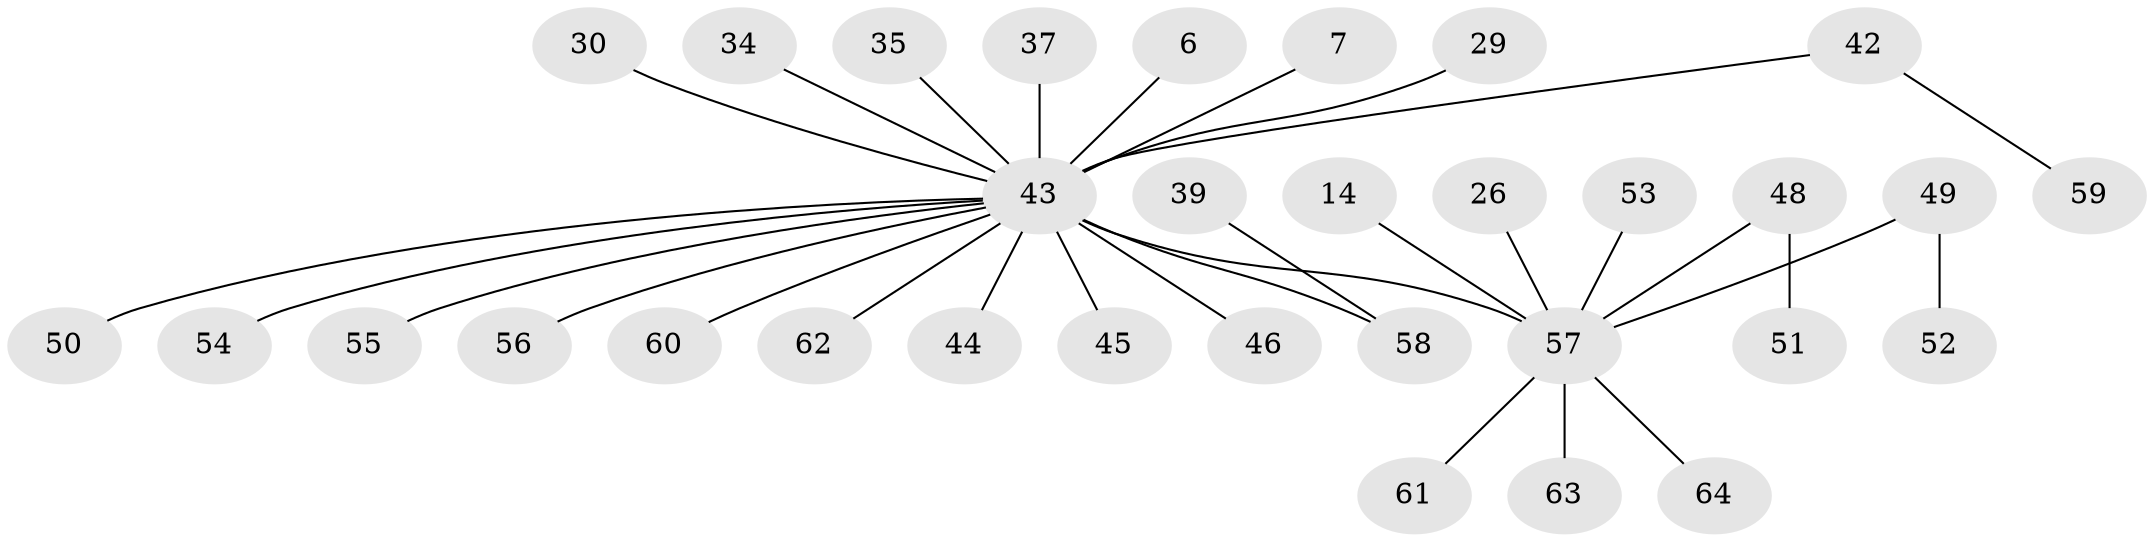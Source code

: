 // original degree distribution, {9: 0.015625, 3: 0.109375, 2: 0.109375, 11: 0.015625, 10: 0.015625, 1: 0.65625, 7: 0.015625, 5: 0.03125, 4: 0.03125}
// Generated by graph-tools (version 1.1) at 2025/48/03/09/25 04:48:25]
// undirected, 32 vertices, 31 edges
graph export_dot {
graph [start="1"]
  node [color=gray90,style=filled];
  6;
  7;
  14 [super="+10"];
  26;
  29 [super="+23"];
  30;
  34 [super="+25"];
  35;
  37;
  39;
  42;
  43 [super="+41+28"];
  44;
  45;
  46;
  48 [super="+15+27+47"];
  49 [super="+32+36"];
  50;
  51;
  52;
  53;
  54;
  55;
  56;
  57 [super="+16+4"];
  58 [super="+24"];
  59;
  60;
  61;
  62;
  63;
  64 [super="+11"];
  6 -- 43;
  7 -- 43;
  14 -- 57;
  26 -- 57;
  29 -- 43;
  30 -- 43;
  34 -- 43;
  35 -- 43;
  37 -- 43;
  39 -- 58;
  42 -- 59;
  42 -- 43;
  43 -- 44;
  43 -- 45;
  43 -- 60;
  43 -- 50;
  43 -- 54;
  43 -- 56;
  43 -- 57 [weight=4];
  43 -- 58;
  43 -- 62;
  43 -- 46;
  43 -- 55;
  48 -- 51;
  48 -- 57;
  49 -- 52;
  49 -- 57;
  53 -- 57;
  57 -- 63;
  57 -- 61;
  57 -- 64;
}

